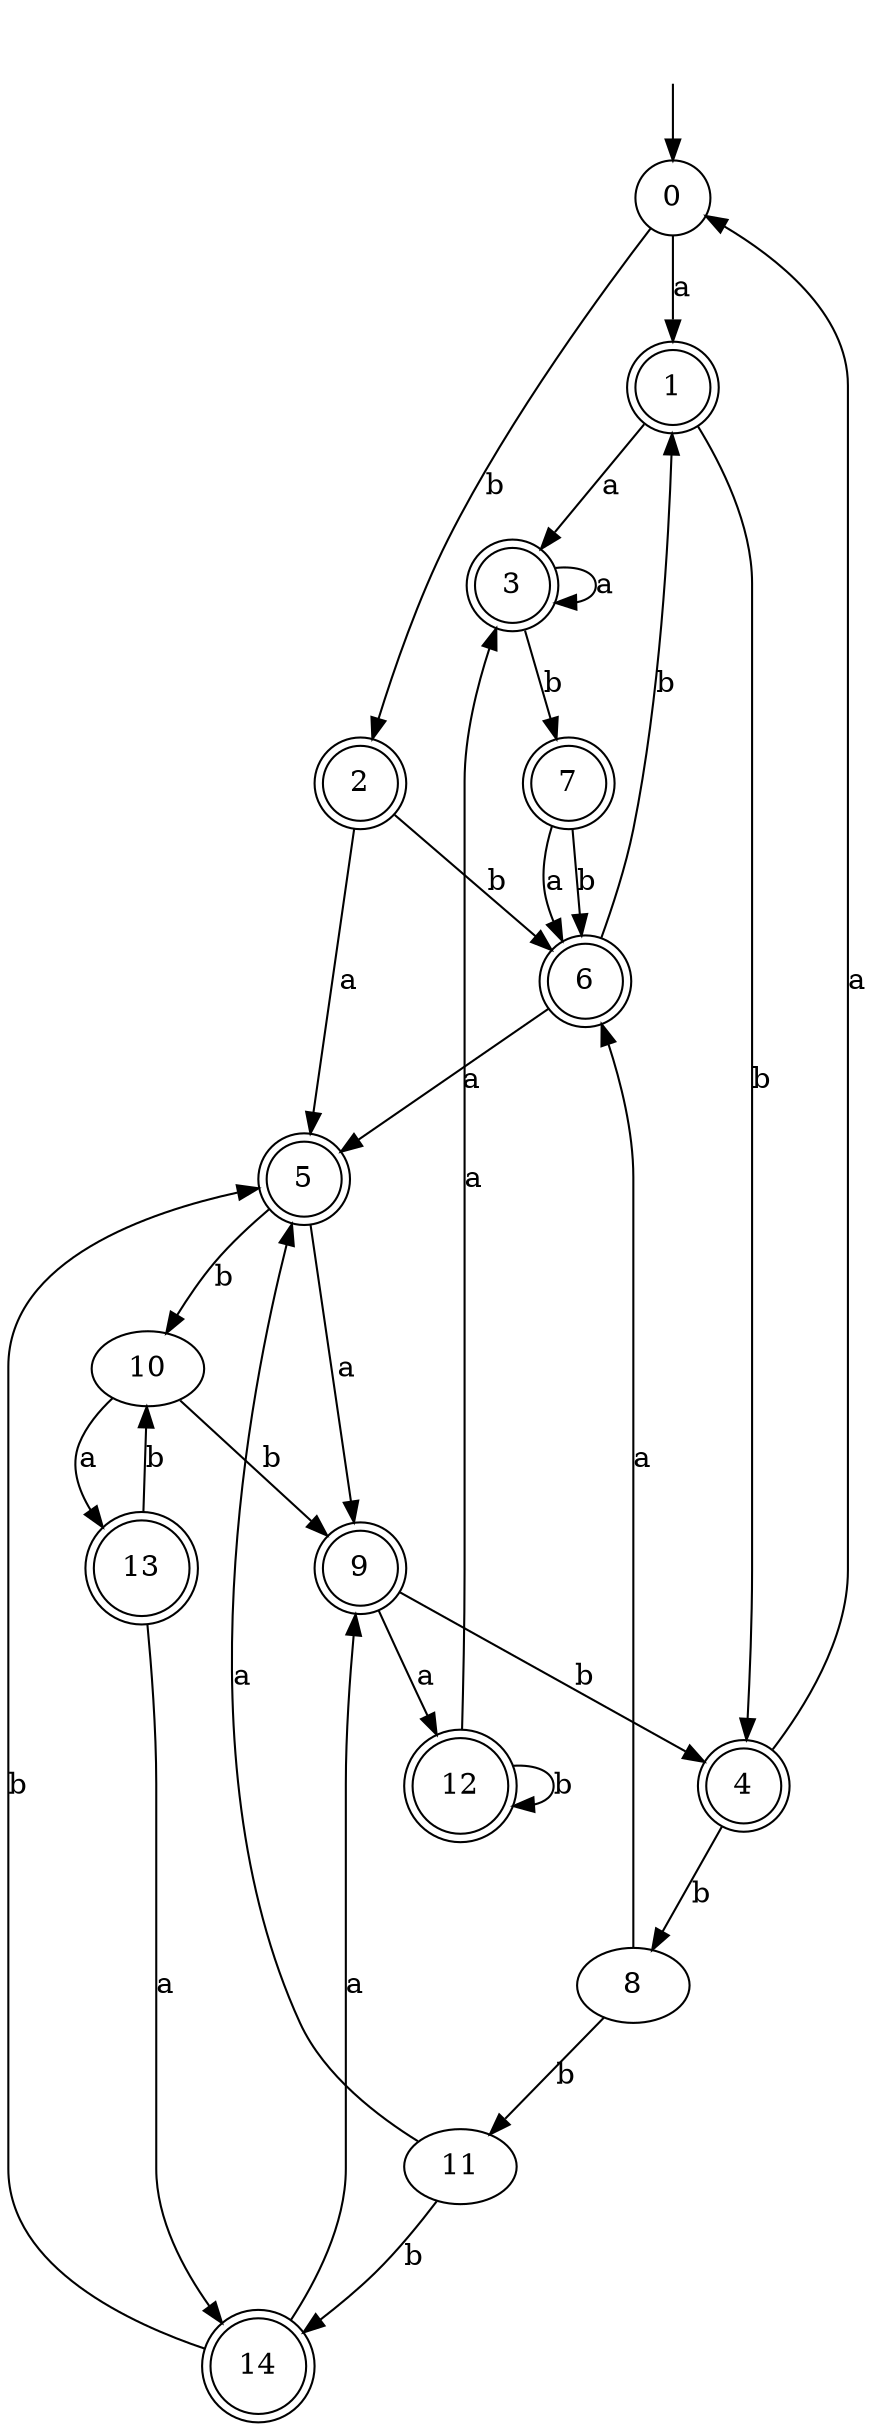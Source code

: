 digraph RandomDFA {
  __start0 [label="", shape=none];
  __start0 -> 0 [label=""];
  0 [shape=circle]
  0 -> 1 [label="a"]
  0 -> 2 [label="b"]
  1 [shape=doublecircle]
  1 -> 3 [label="a"]
  1 -> 4 [label="b"]
  2 [shape=doublecircle]
  2 -> 5 [label="a"]
  2 -> 6 [label="b"]
  3 [shape=doublecircle]
  3 -> 3 [label="a"]
  3 -> 7 [label="b"]
  4 [shape=doublecircle]
  4 -> 0 [label="a"]
  4 -> 8 [label="b"]
  5 [shape=doublecircle]
  5 -> 9 [label="a"]
  5 -> 10 [label="b"]
  6 [shape=doublecircle]
  6 -> 5 [label="a"]
  6 -> 1 [label="b"]
  7 [shape=doublecircle]
  7 -> 6 [label="a"]
  7 -> 6 [label="b"]
  8
  8 -> 6 [label="a"]
  8 -> 11 [label="b"]
  9 [shape=doublecircle]
  9 -> 12 [label="a"]
  9 -> 4 [label="b"]
  10
  10 -> 13 [label="a"]
  10 -> 9 [label="b"]
  11
  11 -> 5 [label="a"]
  11 -> 14 [label="b"]
  12 [shape=doublecircle]
  12 -> 3 [label="a"]
  12 -> 12 [label="b"]
  13 [shape=doublecircle]
  13 -> 14 [label="a"]
  13 -> 10 [label="b"]
  14 [shape=doublecircle]
  14 -> 9 [label="a"]
  14 -> 5 [label="b"]
}
